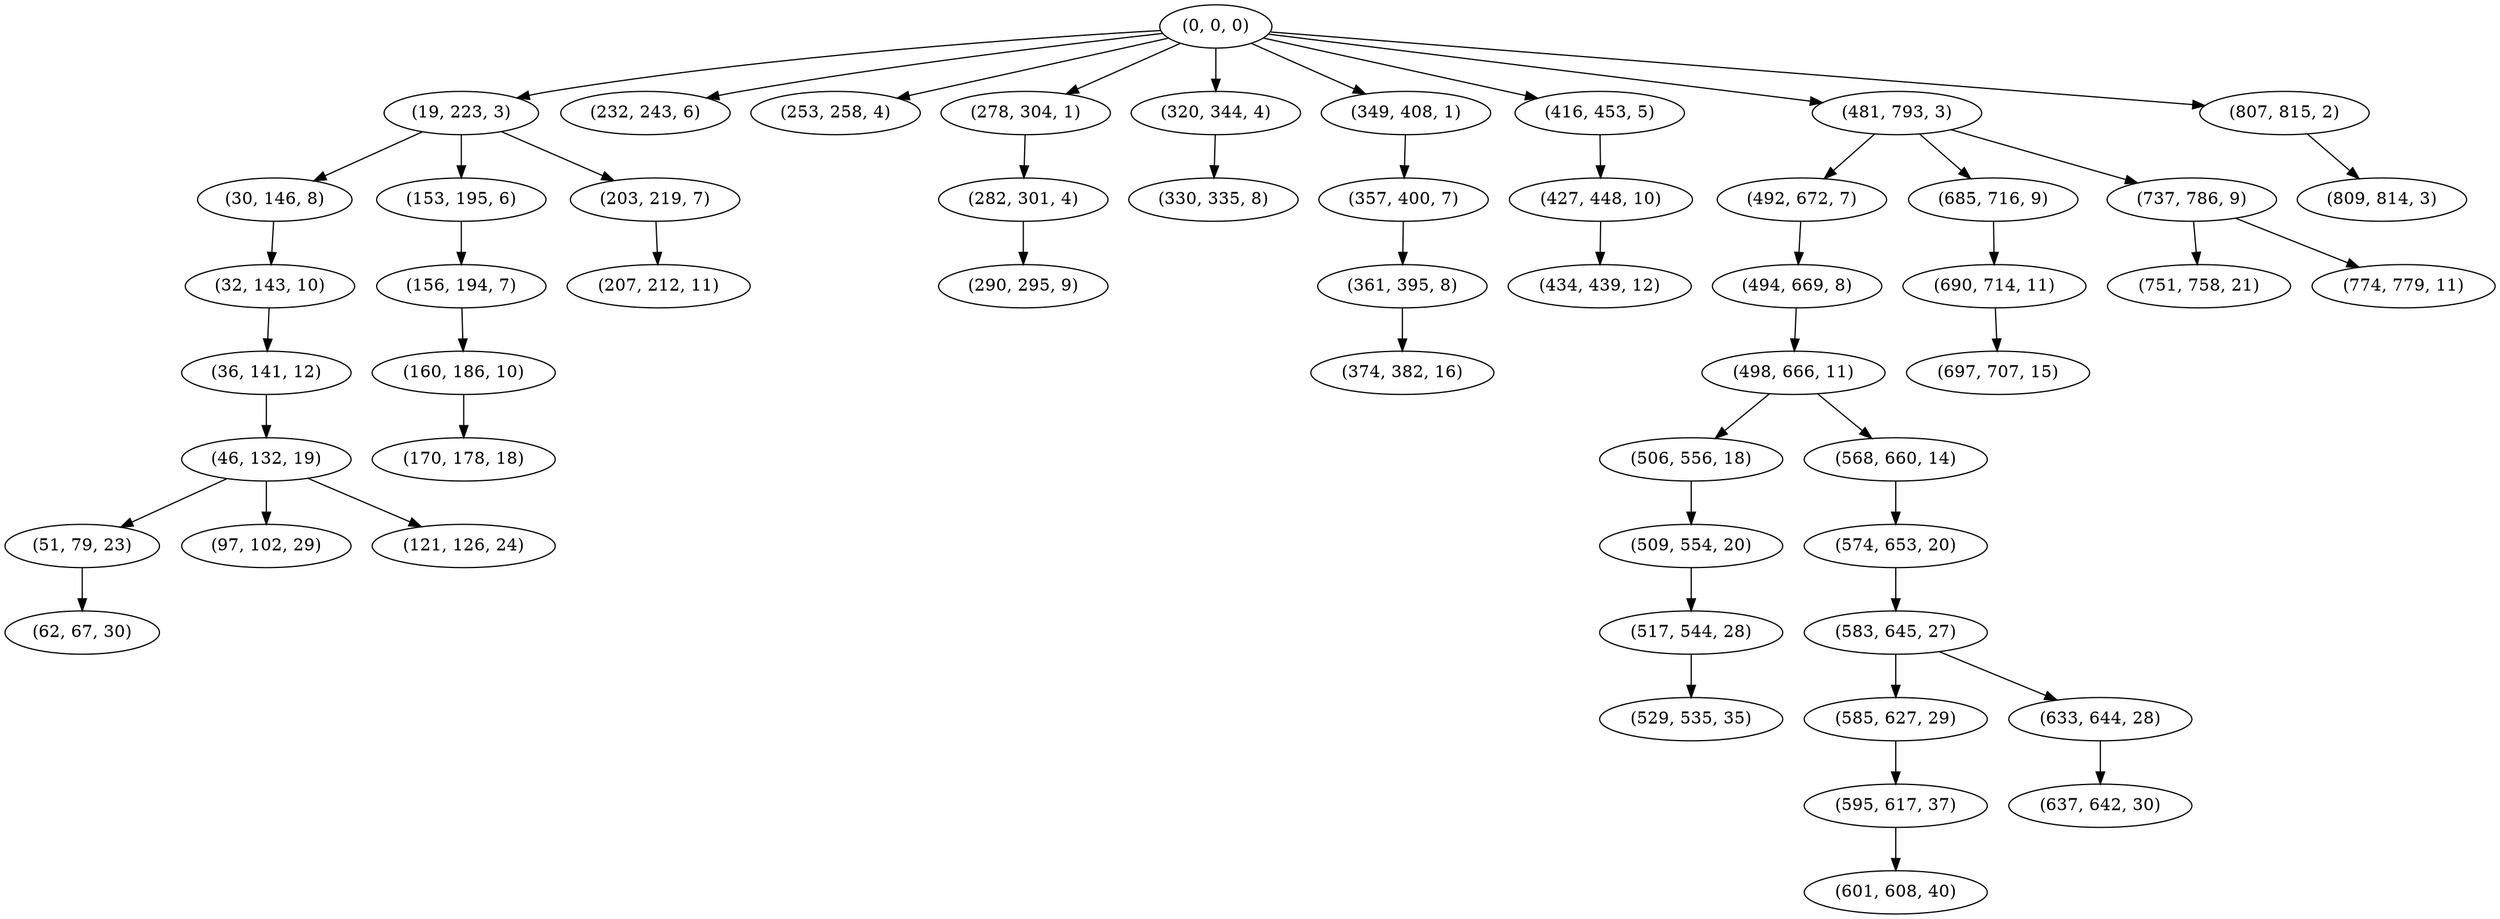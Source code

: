 digraph tree {
    "(0, 0, 0)";
    "(19, 223, 3)";
    "(30, 146, 8)";
    "(32, 143, 10)";
    "(36, 141, 12)";
    "(46, 132, 19)";
    "(51, 79, 23)";
    "(62, 67, 30)";
    "(97, 102, 29)";
    "(121, 126, 24)";
    "(153, 195, 6)";
    "(156, 194, 7)";
    "(160, 186, 10)";
    "(170, 178, 18)";
    "(203, 219, 7)";
    "(207, 212, 11)";
    "(232, 243, 6)";
    "(253, 258, 4)";
    "(278, 304, 1)";
    "(282, 301, 4)";
    "(290, 295, 9)";
    "(320, 344, 4)";
    "(330, 335, 8)";
    "(349, 408, 1)";
    "(357, 400, 7)";
    "(361, 395, 8)";
    "(374, 382, 16)";
    "(416, 453, 5)";
    "(427, 448, 10)";
    "(434, 439, 12)";
    "(481, 793, 3)";
    "(492, 672, 7)";
    "(494, 669, 8)";
    "(498, 666, 11)";
    "(506, 556, 18)";
    "(509, 554, 20)";
    "(517, 544, 28)";
    "(529, 535, 35)";
    "(568, 660, 14)";
    "(574, 653, 20)";
    "(583, 645, 27)";
    "(585, 627, 29)";
    "(595, 617, 37)";
    "(601, 608, 40)";
    "(633, 644, 28)";
    "(637, 642, 30)";
    "(685, 716, 9)";
    "(690, 714, 11)";
    "(697, 707, 15)";
    "(737, 786, 9)";
    "(751, 758, 21)";
    "(774, 779, 11)";
    "(807, 815, 2)";
    "(809, 814, 3)";
    "(0, 0, 0)" -> "(19, 223, 3)";
    "(0, 0, 0)" -> "(232, 243, 6)";
    "(0, 0, 0)" -> "(253, 258, 4)";
    "(0, 0, 0)" -> "(278, 304, 1)";
    "(0, 0, 0)" -> "(320, 344, 4)";
    "(0, 0, 0)" -> "(349, 408, 1)";
    "(0, 0, 0)" -> "(416, 453, 5)";
    "(0, 0, 0)" -> "(481, 793, 3)";
    "(0, 0, 0)" -> "(807, 815, 2)";
    "(19, 223, 3)" -> "(30, 146, 8)";
    "(19, 223, 3)" -> "(153, 195, 6)";
    "(19, 223, 3)" -> "(203, 219, 7)";
    "(30, 146, 8)" -> "(32, 143, 10)";
    "(32, 143, 10)" -> "(36, 141, 12)";
    "(36, 141, 12)" -> "(46, 132, 19)";
    "(46, 132, 19)" -> "(51, 79, 23)";
    "(46, 132, 19)" -> "(97, 102, 29)";
    "(46, 132, 19)" -> "(121, 126, 24)";
    "(51, 79, 23)" -> "(62, 67, 30)";
    "(153, 195, 6)" -> "(156, 194, 7)";
    "(156, 194, 7)" -> "(160, 186, 10)";
    "(160, 186, 10)" -> "(170, 178, 18)";
    "(203, 219, 7)" -> "(207, 212, 11)";
    "(278, 304, 1)" -> "(282, 301, 4)";
    "(282, 301, 4)" -> "(290, 295, 9)";
    "(320, 344, 4)" -> "(330, 335, 8)";
    "(349, 408, 1)" -> "(357, 400, 7)";
    "(357, 400, 7)" -> "(361, 395, 8)";
    "(361, 395, 8)" -> "(374, 382, 16)";
    "(416, 453, 5)" -> "(427, 448, 10)";
    "(427, 448, 10)" -> "(434, 439, 12)";
    "(481, 793, 3)" -> "(492, 672, 7)";
    "(481, 793, 3)" -> "(685, 716, 9)";
    "(481, 793, 3)" -> "(737, 786, 9)";
    "(492, 672, 7)" -> "(494, 669, 8)";
    "(494, 669, 8)" -> "(498, 666, 11)";
    "(498, 666, 11)" -> "(506, 556, 18)";
    "(498, 666, 11)" -> "(568, 660, 14)";
    "(506, 556, 18)" -> "(509, 554, 20)";
    "(509, 554, 20)" -> "(517, 544, 28)";
    "(517, 544, 28)" -> "(529, 535, 35)";
    "(568, 660, 14)" -> "(574, 653, 20)";
    "(574, 653, 20)" -> "(583, 645, 27)";
    "(583, 645, 27)" -> "(585, 627, 29)";
    "(583, 645, 27)" -> "(633, 644, 28)";
    "(585, 627, 29)" -> "(595, 617, 37)";
    "(595, 617, 37)" -> "(601, 608, 40)";
    "(633, 644, 28)" -> "(637, 642, 30)";
    "(685, 716, 9)" -> "(690, 714, 11)";
    "(690, 714, 11)" -> "(697, 707, 15)";
    "(737, 786, 9)" -> "(751, 758, 21)";
    "(737, 786, 9)" -> "(774, 779, 11)";
    "(807, 815, 2)" -> "(809, 814, 3)";
}
